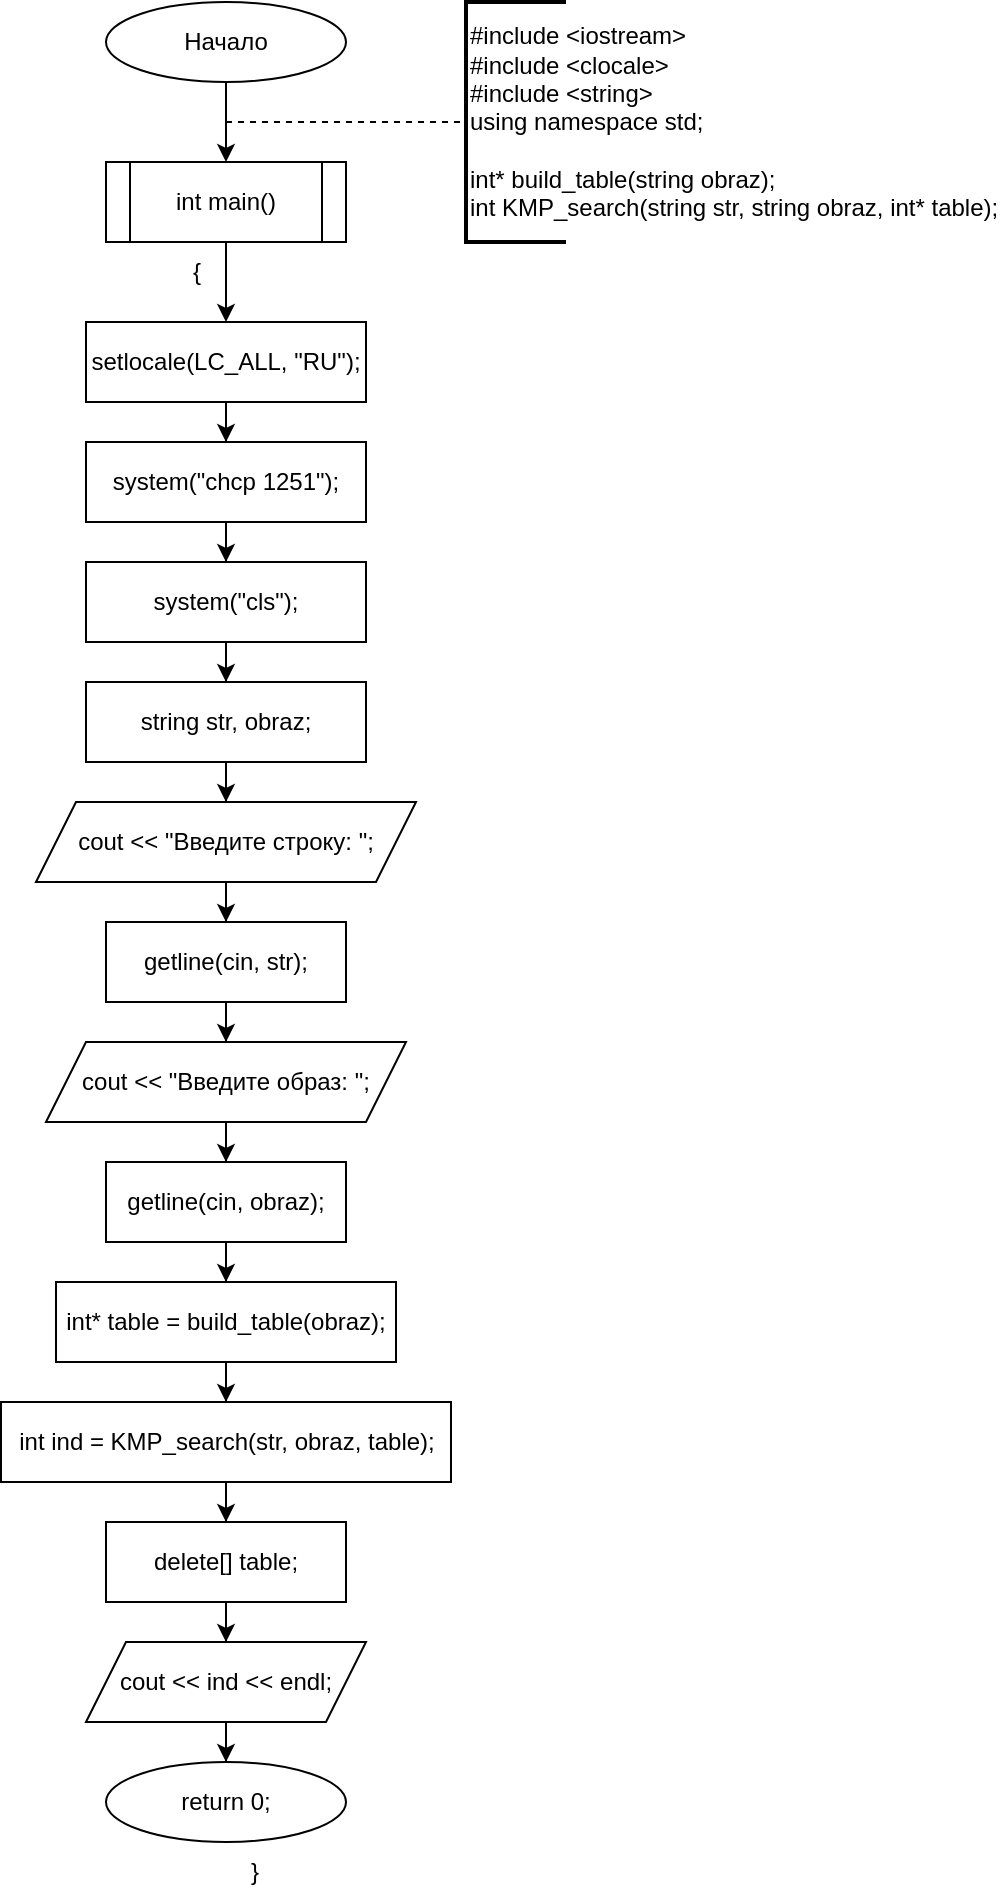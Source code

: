<mxfile version="25.0.2" pages="3">
  <diagram name="main" id="Fi0VqpX_wtVSKBghQ9A4">
    <mxGraphModel dx="1290" dy="717" grid="1" gridSize="10" guides="1" tooltips="1" connect="1" arrows="1" fold="1" page="1" pageScale="1" pageWidth="827" pageHeight="1169" math="0" shadow="0">
      <root>
        <mxCell id="0" />
        <mxCell id="1" parent="0" />
        <mxCell id="B6GJMlLM4s9sf8NHCPqx-1" value="" style="edgeStyle=orthogonalEdgeStyle;rounded=0;orthogonalLoop=1;jettySize=auto;html=1;" edge="1" parent="1" source="B6GJMlLM4s9sf8NHCPqx-2" target="B6GJMlLM4s9sf8NHCPqx-4">
          <mxGeometry relative="1" as="geometry" />
        </mxCell>
        <mxCell id="B6GJMlLM4s9sf8NHCPqx-2" value="Начало" style="ellipse;whiteSpace=wrap;html=1;" vertex="1" parent="1">
          <mxGeometry x="340" y="40" width="120" height="40" as="geometry" />
        </mxCell>
        <mxCell id="B6GJMlLM4s9sf8NHCPqx-3" value="" style="edgeStyle=orthogonalEdgeStyle;rounded=0;orthogonalLoop=1;jettySize=auto;html=1;" edge="1" parent="1" source="B6GJMlLM4s9sf8NHCPqx-4" target="B6GJMlLM4s9sf8NHCPqx-8">
          <mxGeometry relative="1" as="geometry" />
        </mxCell>
        <mxCell id="B6GJMlLM4s9sf8NHCPqx-4" value="int main()" style="shape=process;whiteSpace=wrap;html=1;backgroundOutline=1;" vertex="1" parent="1">
          <mxGeometry x="340" y="120" width="120" height="40" as="geometry" />
        </mxCell>
        <mxCell id="B6GJMlLM4s9sf8NHCPqx-5" value="" style="endArrow=none;dashed=1;html=1;rounded=0;" edge="1" parent="1" target="B6GJMlLM4s9sf8NHCPqx-6">
          <mxGeometry width="50" height="50" relative="1" as="geometry">
            <mxPoint x="400" y="100" as="sourcePoint" />
            <mxPoint x="520" y="100" as="targetPoint" />
          </mxGeometry>
        </mxCell>
        <mxCell id="B6GJMlLM4s9sf8NHCPqx-6" value="&lt;div&gt;#include &amp;lt;iostream&amp;gt;&lt;/div&gt;&lt;div&gt;#include &amp;lt;clocale&amp;gt;&lt;/div&gt;&lt;div&gt;#include &amp;lt;string&amp;gt;&lt;/div&gt;&lt;div&gt;using namespace std;&lt;/div&gt;&lt;div&gt;&lt;br&gt;&lt;/div&gt;&lt;div&gt;int* build_table(string obraz);&lt;/div&gt;&lt;div&gt;int KMP_search(string str, string obraz, int* table);&lt;/div&gt;" style="strokeWidth=2;html=1;shape=mxgraph.flowchart.annotation_1;align=left;pointerEvents=1;" vertex="1" parent="1">
          <mxGeometry x="520" y="40" width="50" height="120" as="geometry" />
        </mxCell>
        <mxCell id="B6GJMlLM4s9sf8NHCPqx-7" value="" style="edgeStyle=orthogonalEdgeStyle;rounded=0;orthogonalLoop=1;jettySize=auto;html=1;" edge="1" parent="1" source="B6GJMlLM4s9sf8NHCPqx-8" target="B6GJMlLM4s9sf8NHCPqx-11">
          <mxGeometry relative="1" as="geometry" />
        </mxCell>
        <mxCell id="B6GJMlLM4s9sf8NHCPqx-8" value="setlocale(LC_ALL, &quot;RU&quot;);" style="whiteSpace=wrap;html=1;" vertex="1" parent="1">
          <mxGeometry x="330" y="200" width="140" height="40" as="geometry" />
        </mxCell>
        <mxCell id="B6GJMlLM4s9sf8NHCPqx-9" value="{" style="text;html=1;align=center;verticalAlign=middle;resizable=0;points=[];autosize=1;strokeColor=none;fillColor=none;" vertex="1" parent="1">
          <mxGeometry x="370" y="160" width="30" height="30" as="geometry" />
        </mxCell>
        <mxCell id="B6GJMlLM4s9sf8NHCPqx-10" value="" style="edgeStyle=orthogonalEdgeStyle;rounded=0;orthogonalLoop=1;jettySize=auto;html=1;" edge="1" parent="1" source="B6GJMlLM4s9sf8NHCPqx-11" target="B6GJMlLM4s9sf8NHCPqx-13">
          <mxGeometry relative="1" as="geometry" />
        </mxCell>
        <mxCell id="B6GJMlLM4s9sf8NHCPqx-11" value="system(&quot;chcp 1251&quot;);" style="whiteSpace=wrap;html=1;" vertex="1" parent="1">
          <mxGeometry x="330" y="260" width="140" height="40" as="geometry" />
        </mxCell>
        <mxCell id="B6GJMlLM4s9sf8NHCPqx-12" value="" style="edgeStyle=orthogonalEdgeStyle;rounded=0;orthogonalLoop=1;jettySize=auto;html=1;" edge="1" parent="1" source="B6GJMlLM4s9sf8NHCPqx-13" target="B6GJMlLM4s9sf8NHCPqx-15">
          <mxGeometry relative="1" as="geometry" />
        </mxCell>
        <mxCell id="B6GJMlLM4s9sf8NHCPqx-13" value="system(&quot;cls&quot;);" style="whiteSpace=wrap;html=1;" vertex="1" parent="1">
          <mxGeometry x="330" y="320" width="140" height="40" as="geometry" />
        </mxCell>
        <mxCell id="B6GJMlLM4s9sf8NHCPqx-14" value="" style="edgeStyle=orthogonalEdgeStyle;rounded=0;orthogonalLoop=1;jettySize=auto;html=1;" edge="1" parent="1" source="B6GJMlLM4s9sf8NHCPqx-15" target="B6GJMlLM4s9sf8NHCPqx-17">
          <mxGeometry relative="1" as="geometry" />
        </mxCell>
        <mxCell id="B6GJMlLM4s9sf8NHCPqx-15" value="string str, obraz;" style="whiteSpace=wrap;html=1;" vertex="1" parent="1">
          <mxGeometry x="330" y="380" width="140" height="40" as="geometry" />
        </mxCell>
        <mxCell id="B6GJMlLM4s9sf8NHCPqx-16" value="" style="edgeStyle=orthogonalEdgeStyle;rounded=0;orthogonalLoop=1;jettySize=auto;html=1;" edge="1" parent="1" source="B6GJMlLM4s9sf8NHCPqx-17" target="B6GJMlLM4s9sf8NHCPqx-19">
          <mxGeometry relative="1" as="geometry" />
        </mxCell>
        <mxCell id="B6GJMlLM4s9sf8NHCPqx-17" value="cout &amp;lt;&amp;lt; &quot;Введите строку: &quot;;" style="shape=parallelogram;perimeter=parallelogramPerimeter;whiteSpace=wrap;html=1;fixedSize=1;" vertex="1" parent="1">
          <mxGeometry x="305" y="440" width="190" height="40" as="geometry" />
        </mxCell>
        <mxCell id="B6GJMlLM4s9sf8NHCPqx-18" value="" style="edgeStyle=orthogonalEdgeStyle;rounded=0;orthogonalLoop=1;jettySize=auto;html=1;" edge="1" parent="1" source="B6GJMlLM4s9sf8NHCPqx-19" target="B6GJMlLM4s9sf8NHCPqx-21">
          <mxGeometry relative="1" as="geometry" />
        </mxCell>
        <mxCell id="B6GJMlLM4s9sf8NHCPqx-19" value="getline(cin, str);" style="whiteSpace=wrap;html=1;" vertex="1" parent="1">
          <mxGeometry x="340" y="500" width="120" height="40" as="geometry" />
        </mxCell>
        <mxCell id="B6GJMlLM4s9sf8NHCPqx-20" value="" style="edgeStyle=orthogonalEdgeStyle;rounded=0;orthogonalLoop=1;jettySize=auto;html=1;" edge="1" parent="1" source="B6GJMlLM4s9sf8NHCPqx-21" target="B6GJMlLM4s9sf8NHCPqx-23">
          <mxGeometry relative="1" as="geometry" />
        </mxCell>
        <mxCell id="B6GJMlLM4s9sf8NHCPqx-21" value="cout &amp;lt;&amp;lt; &quot;Введите образ: &quot;;" style="shape=parallelogram;perimeter=parallelogramPerimeter;whiteSpace=wrap;html=1;fixedSize=1;" vertex="1" parent="1">
          <mxGeometry x="310" y="560" width="180" height="40" as="geometry" />
        </mxCell>
        <mxCell id="B6GJMlLM4s9sf8NHCPqx-22" value="" style="edgeStyle=orthogonalEdgeStyle;rounded=0;orthogonalLoop=1;jettySize=auto;html=1;" edge="1" parent="1" source="B6GJMlLM4s9sf8NHCPqx-23" target="B6GJMlLM4s9sf8NHCPqx-25">
          <mxGeometry relative="1" as="geometry" />
        </mxCell>
        <mxCell id="B6GJMlLM4s9sf8NHCPqx-23" value="getline(cin, obraz);" style="whiteSpace=wrap;html=1;" vertex="1" parent="1">
          <mxGeometry x="340" y="620" width="120" height="40" as="geometry" />
        </mxCell>
        <mxCell id="B6GJMlLM4s9sf8NHCPqx-24" value="" style="edgeStyle=orthogonalEdgeStyle;rounded=0;orthogonalLoop=1;jettySize=auto;html=1;" edge="1" parent="1" source="B6GJMlLM4s9sf8NHCPqx-25" target="B6GJMlLM4s9sf8NHCPqx-27">
          <mxGeometry relative="1" as="geometry" />
        </mxCell>
        <mxCell id="B6GJMlLM4s9sf8NHCPqx-25" value="int* table = build_table(obraz);" style="whiteSpace=wrap;html=1;" vertex="1" parent="1">
          <mxGeometry x="315" y="680" width="170" height="40" as="geometry" />
        </mxCell>
        <mxCell id="B6GJMlLM4s9sf8NHCPqx-31" value="" style="edgeStyle=orthogonalEdgeStyle;rounded=0;orthogonalLoop=1;jettySize=auto;html=1;" edge="1" parent="1" source="B6GJMlLM4s9sf8NHCPqx-27" target="B6GJMlLM4s9sf8NHCPqx-30">
          <mxGeometry relative="1" as="geometry" />
        </mxCell>
        <mxCell id="B6GJMlLM4s9sf8NHCPqx-27" value="int ind = KMP_search(str, obraz, table);" style="whiteSpace=wrap;html=1;" vertex="1" parent="1">
          <mxGeometry x="287.5" y="740" width="225" height="40" as="geometry" />
        </mxCell>
        <mxCell id="B6GJMlLM4s9sf8NHCPqx-28" value="return 0;" style="ellipse;whiteSpace=wrap;html=1;" vertex="1" parent="1">
          <mxGeometry x="340" y="920" width="120" height="40" as="geometry" />
        </mxCell>
        <mxCell id="B6GJMlLM4s9sf8NHCPqx-29" value="}" style="text;html=1;align=center;verticalAlign=middle;resizable=0;points=[];autosize=1;strokeColor=none;fillColor=none;" vertex="1" parent="1">
          <mxGeometry x="399" y="960" width="30" height="30" as="geometry" />
        </mxCell>
        <mxCell id="B6GJMlLM4s9sf8NHCPqx-35" value="" style="edgeStyle=orthogonalEdgeStyle;rounded=0;orthogonalLoop=1;jettySize=auto;html=1;" edge="1" parent="1" source="B6GJMlLM4s9sf8NHCPqx-30" target="B6GJMlLM4s9sf8NHCPqx-34">
          <mxGeometry relative="1" as="geometry" />
        </mxCell>
        <mxCell id="B6GJMlLM4s9sf8NHCPqx-30" value="delete[] table;" style="whiteSpace=wrap;html=1;" vertex="1" parent="1">
          <mxGeometry x="340" y="800" width="120" height="40" as="geometry" />
        </mxCell>
        <mxCell id="B6GJMlLM4s9sf8NHCPqx-36" style="edgeStyle=orthogonalEdgeStyle;rounded=0;orthogonalLoop=1;jettySize=auto;html=1;entryX=0.5;entryY=0;entryDx=0;entryDy=0;" edge="1" parent="1" source="B6GJMlLM4s9sf8NHCPqx-34" target="B6GJMlLM4s9sf8NHCPqx-28">
          <mxGeometry relative="1" as="geometry" />
        </mxCell>
        <mxCell id="B6GJMlLM4s9sf8NHCPqx-34" value="cout &amp;lt;&amp;lt; ind &amp;lt;&amp;lt; endl;" style="shape=parallelogram;perimeter=parallelogramPerimeter;whiteSpace=wrap;html=1;fixedSize=1;" vertex="1" parent="1">
          <mxGeometry x="330" y="860" width="140" height="40" as="geometry" />
        </mxCell>
      </root>
    </mxGraphModel>
  </diagram>
  <diagram id="B_tqc34gvIMwEj1__bjT" name="build_table">
    <mxGraphModel dx="1613" dy="896" grid="1" gridSize="10" guides="1" tooltips="1" connect="1" arrows="1" fold="1" page="1" pageScale="1" pageWidth="827" pageHeight="1169" math="0" shadow="0">
      <root>
        <mxCell id="0" />
        <mxCell id="1" parent="0" />
        <mxCell id="Mpwm9PMHr2N7HYo2Txoh-4" value="" style="edgeStyle=orthogonalEdgeStyle;rounded=0;orthogonalLoop=1;jettySize=auto;html=1;" edge="1" parent="1" source="Mpwm9PMHr2N7HYo2Txoh-2" target="Mpwm9PMHr2N7HYo2Txoh-3">
          <mxGeometry relative="1" as="geometry" />
        </mxCell>
        <mxCell id="Mpwm9PMHr2N7HYo2Txoh-2" value="int* build_table(string obraz)" style="shape=process;whiteSpace=wrap;html=1;backgroundOutline=1;size=0.053;" vertex="1" parent="1">
          <mxGeometry x="310" y="40" width="180" height="40" as="geometry" />
        </mxCell>
        <mxCell id="Mpwm9PMHr2N7HYo2Txoh-7" value="" style="edgeStyle=orthogonalEdgeStyle;rounded=0;orthogonalLoop=1;jettySize=auto;html=1;" edge="1" parent="1" source="Mpwm9PMHr2N7HYo2Txoh-3" target="Mpwm9PMHr2N7HYo2Txoh-6">
          <mxGeometry relative="1" as="geometry" />
        </mxCell>
        <mxCell id="Mpwm9PMHr2N7HYo2Txoh-3" value="int* table = new int[obraz.length()] {};" style="whiteSpace=wrap;html=1;" vertex="1" parent="1">
          <mxGeometry x="300" y="120" width="200" height="40" as="geometry" />
        </mxCell>
        <mxCell id="Mpwm9PMHr2N7HYo2Txoh-5" value="{" style="text;html=1;align=center;verticalAlign=middle;resizable=0;points=[];autosize=1;strokeColor=none;fillColor=none;" vertex="1" parent="1">
          <mxGeometry x="370" y="80" width="30" height="30" as="geometry" />
        </mxCell>
        <mxCell id="Mpwm9PMHr2N7HYo2Txoh-9" value="" style="edgeStyle=orthogonalEdgeStyle;rounded=0;orthogonalLoop=1;jettySize=auto;html=1;" edge="1" parent="1" source="Mpwm9PMHr2N7HYo2Txoh-6" target="Mpwm9PMHr2N7HYo2Txoh-8">
          <mxGeometry relative="1" as="geometry" />
        </mxCell>
        <mxCell id="Mpwm9PMHr2N7HYo2Txoh-6" value="int j = 0, i = 1;" style="whiteSpace=wrap;html=1;" vertex="1" parent="1">
          <mxGeometry x="340" y="180" width="120" height="40" as="geometry" />
        </mxCell>
        <mxCell id="Mpwm9PMHr2N7HYo2Txoh-13" value="" style="edgeStyle=orthogonalEdgeStyle;rounded=0;orthogonalLoop=1;jettySize=auto;html=1;" edge="1" parent="1" source="Mpwm9PMHr2N7HYo2Txoh-8" target="Mpwm9PMHr2N7HYo2Txoh-12">
          <mxGeometry relative="1" as="geometry" />
        </mxCell>
        <mxCell id="rk4OSZv1v2mqS5GSK8d5-2" style="edgeStyle=orthogonalEdgeStyle;rounded=0;orthogonalLoop=1;jettySize=auto;html=1;entryX=0.5;entryY=0;entryDx=0;entryDy=0;" edge="1" parent="1" source="Mpwm9PMHr2N7HYo2Txoh-8" target="rk4OSZv1v2mqS5GSK8d5-1">
          <mxGeometry relative="1" as="geometry" />
        </mxCell>
        <mxCell id="Mpwm9PMHr2N7HYo2Txoh-8" value="while (i &amp;lt; obraz.length())" style="rhombus;whiteSpace=wrap;html=1;" vertex="1" parent="1">
          <mxGeometry x="305" y="260" width="190" height="40" as="geometry" />
        </mxCell>
        <mxCell id="Mpwm9PMHr2N7HYo2Txoh-16" value="" style="edgeStyle=orthogonalEdgeStyle;rounded=0;orthogonalLoop=1;jettySize=auto;html=1;" edge="1" parent="1" source="Mpwm9PMHr2N7HYo2Txoh-12" target="Mpwm9PMHr2N7HYo2Txoh-15">
          <mxGeometry relative="1" as="geometry" />
        </mxCell>
        <mxCell id="Mpwm9PMHr2N7HYo2Txoh-23" value="" style="edgeStyle=orthogonalEdgeStyle;rounded=0;orthogonalLoop=1;jettySize=auto;html=1;" edge="1" parent="1" source="Mpwm9PMHr2N7HYo2Txoh-12" target="Mpwm9PMHr2N7HYo2Txoh-22">
          <mxGeometry relative="1" as="geometry">
            <Array as="points">
              <mxPoint x="640" y="360" />
            </Array>
          </mxGeometry>
        </mxCell>
        <mxCell id="Mpwm9PMHr2N7HYo2Txoh-12" value="if (obraz[j] == obraz[i])" style="rhombus;whiteSpace=wrap;html=1;" vertex="1" parent="1">
          <mxGeometry x="305" y="340" width="190" height="40" as="geometry" />
        </mxCell>
        <mxCell id="Mpwm9PMHr2N7HYo2Txoh-14" value="1" style="text;html=1;align=center;verticalAlign=middle;resizable=0;points=[];autosize=1;strokeColor=none;fillColor=none;" vertex="1" parent="1">
          <mxGeometry x="400" y="310" width="30" height="30" as="geometry" />
        </mxCell>
        <mxCell id="Mpwm9PMHr2N7HYo2Txoh-18" value="" style="edgeStyle=orthogonalEdgeStyle;rounded=0;orthogonalLoop=1;jettySize=auto;html=1;" edge="1" parent="1" source="Mpwm9PMHr2N7HYo2Txoh-15" target="Mpwm9PMHr2N7HYo2Txoh-17">
          <mxGeometry relative="1" as="geometry" />
        </mxCell>
        <mxCell id="Mpwm9PMHr2N7HYo2Txoh-15" value="table[i] = j + 1;" style="whiteSpace=wrap;html=1;" vertex="1" parent="1">
          <mxGeometry x="140" y="400" width="120" height="40" as="geometry" />
        </mxCell>
        <mxCell id="Mpwm9PMHr2N7HYo2Txoh-20" value="" style="edgeStyle=orthogonalEdgeStyle;rounded=0;orthogonalLoop=1;jettySize=auto;html=1;" edge="1" parent="1" source="Mpwm9PMHr2N7HYo2Txoh-17" target="Mpwm9PMHr2N7HYo2Txoh-19">
          <mxGeometry relative="1" as="geometry" />
        </mxCell>
        <mxCell id="Mpwm9PMHr2N7HYo2Txoh-17" value="i++;" style="whiteSpace=wrap;html=1;" vertex="1" parent="1">
          <mxGeometry x="140" y="460" width="120" height="40" as="geometry" />
        </mxCell>
        <mxCell id="Mpwm9PMHr2N7HYo2Txoh-37" style="edgeStyle=orthogonalEdgeStyle;rounded=0;orthogonalLoop=1;jettySize=auto;html=1;" edge="1" parent="1" source="Mpwm9PMHr2N7HYo2Txoh-19">
          <mxGeometry relative="1" as="geometry">
            <mxPoint x="400" y="640" as="targetPoint" />
            <Array as="points">
              <mxPoint x="200" y="640" />
            </Array>
          </mxGeometry>
        </mxCell>
        <mxCell id="Mpwm9PMHr2N7HYo2Txoh-19" value="j++;" style="whiteSpace=wrap;html=1;" vertex="1" parent="1">
          <mxGeometry x="140" y="520" width="120" height="40" as="geometry" />
        </mxCell>
        <mxCell id="Mpwm9PMHr2N7HYo2Txoh-21" value="1" style="text;html=1;align=center;verticalAlign=middle;resizable=0;points=[];autosize=1;strokeColor=none;fillColor=none;" vertex="1" parent="1">
          <mxGeometry x="200" y="328" width="30" height="30" as="geometry" />
        </mxCell>
        <mxCell id="Mpwm9PMHr2N7HYo2Txoh-26" value="" style="edgeStyle=orthogonalEdgeStyle;rounded=0;orthogonalLoop=1;jettySize=auto;html=1;exitX=0;exitY=0.5;exitDx=0;exitDy=0;" edge="1" parent="1" source="Mpwm9PMHr2N7HYo2Txoh-22" target="Mpwm9PMHr2N7HYo2Txoh-25">
          <mxGeometry relative="1" as="geometry" />
        </mxCell>
        <mxCell id="Mpwm9PMHr2N7HYo2Txoh-30" value="" style="edgeStyle=orthogonalEdgeStyle;rounded=0;orthogonalLoop=1;jettySize=auto;html=1;" edge="1" parent="1" source="Mpwm9PMHr2N7HYo2Txoh-22" target="Mpwm9PMHr2N7HYo2Txoh-29">
          <mxGeometry relative="1" as="geometry">
            <Array as="points">
              <mxPoint x="760" y="420" />
            </Array>
          </mxGeometry>
        </mxCell>
        <mxCell id="Mpwm9PMHr2N7HYo2Txoh-22" value="if (j == 0)" style="rhombus;whiteSpace=wrap;html=1;" vertex="1" parent="1">
          <mxGeometry x="570" y="400" width="140" height="40" as="geometry" />
        </mxCell>
        <mxCell id="Mpwm9PMHr2N7HYo2Txoh-24" value="{" style="text;html=1;align=center;verticalAlign=middle;resizable=0;points=[];autosize=1;strokeColor=none;fillColor=none;" vertex="1" parent="1">
          <mxGeometry x="175" y="358" width="30" height="30" as="geometry" />
        </mxCell>
        <mxCell id="Mpwm9PMHr2N7HYo2Txoh-28" value="" style="edgeStyle=orthogonalEdgeStyle;rounded=0;orthogonalLoop=1;jettySize=auto;html=1;" edge="1" parent="1" source="Mpwm9PMHr2N7HYo2Txoh-25" target="Mpwm9PMHr2N7HYo2Txoh-27">
          <mxGeometry relative="1" as="geometry" />
        </mxCell>
        <mxCell id="Mpwm9PMHr2N7HYo2Txoh-25" value="table[i] = 0;" style="whiteSpace=wrap;html=1;" vertex="1" parent="1">
          <mxGeometry x="460" y="460" width="120" height="40" as="geometry" />
        </mxCell>
        <mxCell id="Mpwm9PMHr2N7HYo2Txoh-31" style="edgeStyle=orthogonalEdgeStyle;rounded=0;orthogonalLoop=1;jettySize=auto;html=1;" edge="1" parent="1" source="Mpwm9PMHr2N7HYo2Txoh-27">
          <mxGeometry relative="1" as="geometry">
            <mxPoint x="640" y="600" as="targetPoint" />
            <Array as="points">
              <mxPoint x="520" y="600" />
            </Array>
          </mxGeometry>
        </mxCell>
        <mxCell id="Mpwm9PMHr2N7HYo2Txoh-27" value="i++;" style="whiteSpace=wrap;html=1;" vertex="1" parent="1">
          <mxGeometry x="460" y="520" width="120" height="40" as="geometry" />
        </mxCell>
        <mxCell id="Mpwm9PMHr2N7HYo2Txoh-36" style="edgeStyle=orthogonalEdgeStyle;rounded=0;orthogonalLoop=1;jettySize=auto;html=1;" edge="1" parent="1" source="Mpwm9PMHr2N7HYo2Txoh-29">
          <mxGeometry relative="1" as="geometry">
            <mxPoint x="640" y="600" as="targetPoint" />
            <Array as="points">
              <mxPoint x="760" y="600" />
            </Array>
          </mxGeometry>
        </mxCell>
        <mxCell id="Mpwm9PMHr2N7HYo2Txoh-29" value="j = table[j - 1];" style="whiteSpace=wrap;html=1;" vertex="1" parent="1">
          <mxGeometry x="700" y="460" width="120" height="40" as="geometry" />
        </mxCell>
        <mxCell id="Mpwm9PMHr2N7HYo2Txoh-32" value="1" style="text;html=1;align=center;verticalAlign=middle;resizable=0;points=[];autosize=1;strokeColor=none;fillColor=none;" vertex="1" parent="1">
          <mxGeometry x="515" y="398" width="30" height="30" as="geometry" />
        </mxCell>
        <mxCell id="Mpwm9PMHr2N7HYo2Txoh-33" value="0" style="text;html=1;align=center;verticalAlign=middle;resizable=0;points=[];autosize=1;strokeColor=none;fillColor=none;" vertex="1" parent="1">
          <mxGeometry x="735" y="398" width="30" height="30" as="geometry" />
        </mxCell>
        <mxCell id="Mpwm9PMHr2N7HYo2Txoh-34" value="{" style="text;html=1;align=center;verticalAlign=middle;resizable=0;points=[];autosize=1;strokeColor=none;fillColor=none;" vertex="1" parent="1">
          <mxGeometry x="495" y="420" width="30" height="30" as="geometry" />
        </mxCell>
        <mxCell id="Mpwm9PMHr2N7HYo2Txoh-35" value="}" style="text;html=1;align=center;verticalAlign=middle;resizable=0;points=[];autosize=1;strokeColor=none;fillColor=none;" vertex="1" parent="1">
          <mxGeometry x="515" y="560" width="30" height="30" as="geometry" />
        </mxCell>
        <mxCell id="Mpwm9PMHr2N7HYo2Txoh-38" value="" style="endArrow=classic;html=1;rounded=0;" edge="1" parent="1">
          <mxGeometry width="50" height="50" relative="1" as="geometry">
            <mxPoint x="640" y="600" as="sourcePoint" />
            <mxPoint x="400" y="640" as="targetPoint" />
            <Array as="points">
              <mxPoint x="640" y="640" />
            </Array>
          </mxGeometry>
        </mxCell>
        <mxCell id="Mpwm9PMHr2N7HYo2Txoh-39" value="" style="endArrow=classic;html=1;rounded=0;" edge="1" parent="1">
          <mxGeometry width="50" height="50" relative="1" as="geometry">
            <mxPoint x="400" y="640" as="sourcePoint" />
            <mxPoint x="400" y="240" as="targetPoint" />
            <Array as="points">
              <mxPoint x="400" y="660" />
              <mxPoint x="100" y="660" />
              <mxPoint x="100" y="450" />
              <mxPoint x="100" y="240" />
            </Array>
          </mxGeometry>
        </mxCell>
        <mxCell id="Mpwm9PMHr2N7HYo2Txoh-40" value="}" style="text;html=1;align=center;verticalAlign=middle;resizable=0;points=[];autosize=1;strokeColor=none;fillColor=none;" vertex="1" parent="1">
          <mxGeometry x="195" y="558" width="30" height="30" as="geometry" />
        </mxCell>
        <mxCell id="Mpwm9PMHr2N7HYo2Txoh-41" value="0" style="text;html=1;align=center;verticalAlign=middle;resizable=0;points=[];autosize=1;strokeColor=none;fillColor=none;" vertex="1" parent="1">
          <mxGeometry x="615" y="338" width="30" height="30" as="geometry" />
        </mxCell>
        <mxCell id="rk4OSZv1v2mqS5GSK8d5-1" value="return table;" style="ellipse;whiteSpace=wrap;html=1;" vertex="1" parent="1">
          <mxGeometry x="680" y="300" width="120" height="40" as="geometry" />
        </mxCell>
        <mxCell id="rk4OSZv1v2mqS5GSK8d5-3" value="}" style="text;html=1;align=center;verticalAlign=middle;resizable=0;points=[];autosize=1;strokeColor=none;fillColor=none;" vertex="1" parent="1">
          <mxGeometry x="735" y="338" width="30" height="30" as="geometry" />
        </mxCell>
        <mxCell id="rk4OSZv1v2mqS5GSK8d5-4" value="0" style="text;html=1;align=center;verticalAlign=middle;resizable=0;points=[];autosize=1;strokeColor=none;fillColor=none;" vertex="1" parent="1">
          <mxGeometry x="715" y="258" width="30" height="30" as="geometry" />
        </mxCell>
      </root>
    </mxGraphModel>
  </diagram>
  <diagram id="UiQL5f2IlTZ6C8LY8VyT" name="KMP_search">
    <mxGraphModel dx="2812" dy="1103" grid="1" gridSize="10" guides="1" tooltips="1" connect="1" arrows="1" fold="1" page="1" pageScale="1" pageWidth="827" pageHeight="1169" math="0" shadow="0">
      <root>
        <mxCell id="0" />
        <mxCell id="1" parent="0" />
        <mxCell id="l55PyPrUBIy3urybR12D-3" value="" style="edgeStyle=orthogonalEdgeStyle;rounded=0;orthogonalLoop=1;jettySize=auto;html=1;" edge="1" parent="1" source="l55PyPrUBIy3urybR12D-1" target="l55PyPrUBIy3urybR12D-2">
          <mxGeometry relative="1" as="geometry" />
        </mxCell>
        <mxCell id="l55PyPrUBIy3urybR12D-1" value="int KMP_search(string str, string obraz, int* table)" style="shape=process;whiteSpace=wrap;html=1;backgroundOutline=1;size=0.034;" vertex="1" parent="1">
          <mxGeometry x="250" y="40" width="300" height="40" as="geometry" />
        </mxCell>
        <mxCell id="l55PyPrUBIy3urybR12D-6" value="" style="edgeStyle=orthogonalEdgeStyle;rounded=0;orthogonalLoop=1;jettySize=auto;html=1;" edge="1" parent="1" source="l55PyPrUBIy3urybR12D-2" target="l55PyPrUBIy3urybR12D-5">
          <mxGeometry relative="1" as="geometry" />
        </mxCell>
        <mxCell id="l55PyPrUBIy3urybR12D-2" value="int k = 0, l = 0;" style="whiteSpace=wrap;html=1;" vertex="1" parent="1">
          <mxGeometry x="340" y="120" width="120" height="40" as="geometry" />
        </mxCell>
        <mxCell id="l55PyPrUBIy3urybR12D-4" value="{" style="text;html=1;align=center;verticalAlign=middle;resizable=0;points=[];autosize=1;strokeColor=none;fillColor=none;" vertex="1" parent="1">
          <mxGeometry x="370" y="80" width="30" height="30" as="geometry" />
        </mxCell>
        <mxCell id="1oA2tvBGzxrc4O0bQGeC-27" style="edgeStyle=orthogonalEdgeStyle;rounded=0;orthogonalLoop=1;jettySize=auto;html=1;entryX=0.5;entryY=0;entryDx=0;entryDy=0;" edge="1" parent="1" source="l55PyPrUBIy3urybR12D-5" target="1oA2tvBGzxrc4O0bQGeC-3">
          <mxGeometry relative="1" as="geometry" />
        </mxCell>
        <mxCell id="Zm4YyeuKAivi2g3zKh7z-2" style="edgeStyle=orthogonalEdgeStyle;rounded=0;orthogonalLoop=1;jettySize=auto;html=1;entryX=0.5;entryY=0;entryDx=0;entryDy=0;" edge="1" parent="1" source="l55PyPrUBIy3urybR12D-5" target="Zm4YyeuKAivi2g3zKh7z-1">
          <mxGeometry relative="1" as="geometry" />
        </mxCell>
        <mxCell id="l55PyPrUBIy3urybR12D-5" value="while (k &amp;lt; str.length())" style="rhombus;whiteSpace=wrap;html=1;" vertex="1" parent="1">
          <mxGeometry x="310" y="200" width="180" height="40" as="geometry" />
        </mxCell>
        <mxCell id="1oA2tvBGzxrc4O0bQGeC-1" value="" style="edgeStyle=orthogonalEdgeStyle;rounded=0;orthogonalLoop=1;jettySize=auto;html=1;" edge="1" parent="1" source="1oA2tvBGzxrc4O0bQGeC-3" target="1oA2tvBGzxrc4O0bQGeC-5">
          <mxGeometry relative="1" as="geometry" />
        </mxCell>
        <mxCell id="1oA2tvBGzxrc4O0bQGeC-2" value="" style="edgeStyle=orthogonalEdgeStyle;rounded=0;orthogonalLoop=1;jettySize=auto;html=1;" edge="1" parent="1" source="1oA2tvBGzxrc4O0bQGeC-3" target="1oA2tvBGzxrc4O0bQGeC-12">
          <mxGeometry relative="1" as="geometry">
            <Array as="points">
              <mxPoint x="640" y="302" />
            </Array>
          </mxGeometry>
        </mxCell>
        <mxCell id="1oA2tvBGzxrc4O0bQGeC-3" value="if (str[k] == obraz[l])" style="rhombus;whiteSpace=wrap;html=1;" vertex="1" parent="1">
          <mxGeometry x="305" y="282" width="190" height="40" as="geometry" />
        </mxCell>
        <mxCell id="1oA2tvBGzxrc4O0bQGeC-4" value="" style="edgeStyle=orthogonalEdgeStyle;rounded=0;orthogonalLoop=1;jettySize=auto;html=1;" edge="1" parent="1" source="1oA2tvBGzxrc4O0bQGeC-5" target="1oA2tvBGzxrc4O0bQGeC-7">
          <mxGeometry relative="1" as="geometry" />
        </mxCell>
        <mxCell id="1oA2tvBGzxrc4O0bQGeC-5" value="k++;" style="whiteSpace=wrap;html=1;" vertex="1" parent="1">
          <mxGeometry x="140" y="342" width="120" height="40" as="geometry" />
        </mxCell>
        <mxCell id="1oA2tvBGzxrc4O0bQGeC-30" value="" style="edgeStyle=orthogonalEdgeStyle;rounded=0;orthogonalLoop=1;jettySize=auto;html=1;" edge="1" parent="1" source="1oA2tvBGzxrc4O0bQGeC-7" target="1oA2tvBGzxrc4O0bQGeC-29">
          <mxGeometry relative="1" as="geometry" />
        </mxCell>
        <mxCell id="1oA2tvBGzxrc4O0bQGeC-7" value="l++;" style="whiteSpace=wrap;html=1;" vertex="1" parent="1">
          <mxGeometry x="140" y="402" width="120" height="40" as="geometry" />
        </mxCell>
        <mxCell id="1oA2tvBGzxrc4O0bQGeC-9" value="1" style="text;html=1;align=center;verticalAlign=middle;resizable=0;points=[];autosize=1;strokeColor=none;fillColor=none;" vertex="1" parent="1">
          <mxGeometry x="200" y="270" width="30" height="30" as="geometry" />
        </mxCell>
        <mxCell id="1oA2tvBGzxrc4O0bQGeC-10" value="" style="edgeStyle=orthogonalEdgeStyle;rounded=0;orthogonalLoop=1;jettySize=auto;html=1;exitX=0;exitY=0.5;exitDx=0;exitDy=0;" edge="1" parent="1" source="1oA2tvBGzxrc4O0bQGeC-12" target="1oA2tvBGzxrc4O0bQGeC-15">
          <mxGeometry relative="1" as="geometry" />
        </mxCell>
        <mxCell id="1oA2tvBGzxrc4O0bQGeC-11" value="" style="edgeStyle=orthogonalEdgeStyle;rounded=0;orthogonalLoop=1;jettySize=auto;html=1;" edge="1" parent="1" source="1oA2tvBGzxrc4O0bQGeC-12" target="1oA2tvBGzxrc4O0bQGeC-19">
          <mxGeometry relative="1" as="geometry">
            <Array as="points">
              <mxPoint x="760" y="362" />
            </Array>
          </mxGeometry>
        </mxCell>
        <mxCell id="1oA2tvBGzxrc4O0bQGeC-12" value="if (l == 0)" style="rhombus;whiteSpace=wrap;html=1;" vertex="1" parent="1">
          <mxGeometry x="570" y="342" width="140" height="40" as="geometry" />
        </mxCell>
        <mxCell id="1oA2tvBGzxrc4O0bQGeC-13" value="{" style="text;html=1;align=center;verticalAlign=middle;resizable=0;points=[];autosize=1;strokeColor=none;fillColor=none;" vertex="1" parent="1">
          <mxGeometry x="175" y="300" width="30" height="30" as="geometry" />
        </mxCell>
        <mxCell id="-N1d7Vhz9R2w4OXryk5L-15" style="edgeStyle=orthogonalEdgeStyle;rounded=0;orthogonalLoop=1;jettySize=auto;html=1;entryX=0.5;entryY=0;entryDx=0;entryDy=0;" edge="1" parent="1" source="1oA2tvBGzxrc4O0bQGeC-15" target="-N1d7Vhz9R2w4OXryk5L-10">
          <mxGeometry relative="1" as="geometry" />
        </mxCell>
        <mxCell id="1oA2tvBGzxrc4O0bQGeC-15" value="k++;" style="whiteSpace=wrap;html=1;" vertex="1" parent="1">
          <mxGeometry x="460" y="402" width="120" height="40" as="geometry" />
        </mxCell>
        <mxCell id="EUTt3JZF-Rmp4cIFazjz-6" style="edgeStyle=orthogonalEdgeStyle;rounded=0;orthogonalLoop=1;jettySize=auto;html=1;" edge="1" parent="1" source="1oA2tvBGzxrc4O0bQGeC-19">
          <mxGeometry relative="1" as="geometry">
            <mxPoint x="640" y="620" as="targetPoint" />
            <Array as="points">
              <mxPoint x="760" y="620" />
            </Array>
          </mxGeometry>
        </mxCell>
        <mxCell id="1oA2tvBGzxrc4O0bQGeC-19" value="l = table[l - 1];" style="whiteSpace=wrap;html=1;" vertex="1" parent="1">
          <mxGeometry x="700" y="402" width="120" height="40" as="geometry" />
        </mxCell>
        <mxCell id="1oA2tvBGzxrc4O0bQGeC-20" value="1" style="text;html=1;align=center;verticalAlign=middle;resizable=0;points=[];autosize=1;strokeColor=none;fillColor=none;" vertex="1" parent="1">
          <mxGeometry x="515" y="340" width="30" height="30" as="geometry" />
        </mxCell>
        <mxCell id="1oA2tvBGzxrc4O0bQGeC-21" value="0" style="text;html=1;align=center;verticalAlign=middle;resizable=0;points=[];autosize=1;strokeColor=none;fillColor=none;" vertex="1" parent="1">
          <mxGeometry x="735" y="340" width="30" height="30" as="geometry" />
        </mxCell>
        <mxCell id="1oA2tvBGzxrc4O0bQGeC-22" value="{" style="text;html=1;align=center;verticalAlign=middle;resizable=0;points=[];autosize=1;strokeColor=none;fillColor=none;" vertex="1" parent="1">
          <mxGeometry x="495" y="362" width="30" height="30" as="geometry" />
        </mxCell>
        <mxCell id="1oA2tvBGzxrc4O0bQGeC-25" value="0" style="text;html=1;align=center;verticalAlign=middle;resizable=0;points=[];autosize=1;strokeColor=none;fillColor=none;" vertex="1" parent="1">
          <mxGeometry x="615" y="280" width="30" height="30" as="geometry" />
        </mxCell>
        <mxCell id="1oA2tvBGzxrc4O0bQGeC-28" value="1" style="text;html=1;align=center;verticalAlign=middle;resizable=0;points=[];autosize=1;strokeColor=none;fillColor=none;" vertex="1" parent="1">
          <mxGeometry x="399" y="250" width="30" height="30" as="geometry" />
        </mxCell>
        <mxCell id="-N1d7Vhz9R2w4OXryk5L-3" style="edgeStyle=orthogonalEdgeStyle;rounded=0;orthogonalLoop=1;jettySize=auto;html=1;entryX=0.5;entryY=0;entryDx=0;entryDy=0;" edge="1" parent="1" source="1oA2tvBGzxrc4O0bQGeC-29" target="-N1d7Vhz9R2w4OXryk5L-1">
          <mxGeometry relative="1" as="geometry">
            <Array as="points">
              <mxPoint x="80" y="480" />
            </Array>
          </mxGeometry>
        </mxCell>
        <mxCell id="-N1d7Vhz9R2w4OXryk5L-6" style="edgeStyle=orthogonalEdgeStyle;rounded=0;orthogonalLoop=1;jettySize=auto;html=1;" edge="1" parent="1" source="1oA2tvBGzxrc4O0bQGeC-29">
          <mxGeometry relative="1" as="geometry">
            <mxPoint x="200" y="580" as="targetPoint" />
            <Array as="points">
              <mxPoint x="310" y="481" />
              <mxPoint x="310" y="580" />
            </Array>
          </mxGeometry>
        </mxCell>
        <mxCell id="1oA2tvBGzxrc4O0bQGeC-29" value="if (l == obraz.length())" style="rhombus;whiteSpace=wrap;html=1;" vertex="1" parent="1">
          <mxGeometry x="110" y="462" width="180" height="38" as="geometry" />
        </mxCell>
        <mxCell id="-N1d7Vhz9R2w4OXryk5L-5" style="edgeStyle=orthogonalEdgeStyle;rounded=0;orthogonalLoop=1;jettySize=auto;html=1;" edge="1" parent="1" source="-N1d7Vhz9R2w4OXryk5L-1">
          <mxGeometry relative="1" as="geometry">
            <mxPoint x="200" y="580" as="targetPoint" />
            <Array as="points">
              <mxPoint x="80" y="580" />
            </Array>
          </mxGeometry>
        </mxCell>
        <mxCell id="-N1d7Vhz9R2w4OXryk5L-1" value="return k - obraz.length();" style="ellipse;whiteSpace=wrap;html=1;" vertex="1" parent="1">
          <mxGeometry x="10" y="520" width="140" height="40" as="geometry" />
        </mxCell>
        <mxCell id="-N1d7Vhz9R2w4OXryk5L-4" value="1" style="text;html=1;align=center;verticalAlign=middle;resizable=0;points=[];autosize=1;strokeColor=none;fillColor=none;" vertex="1" parent="1">
          <mxGeometry x="75" y="458" width="30" height="30" as="geometry" />
        </mxCell>
        <mxCell id="-N1d7Vhz9R2w4OXryk5L-7" value="0" style="text;html=1;align=center;verticalAlign=middle;resizable=0;points=[];autosize=1;strokeColor=none;fillColor=none;" vertex="1" parent="1">
          <mxGeometry x="285" y="458" width="30" height="30" as="geometry" />
        </mxCell>
        <mxCell id="-N1d7Vhz9R2w4OXryk5L-8" style="edgeStyle=orthogonalEdgeStyle;rounded=0;orthogonalLoop=1;jettySize=auto;html=1;entryX=0.5;entryY=0;entryDx=0;entryDy=0;" edge="1" parent="1" source="-N1d7Vhz9R2w4OXryk5L-10">
          <mxGeometry relative="1" as="geometry">
            <Array as="points">
              <mxPoint x="400" y="480" />
            </Array>
            <mxPoint x="400" y="520" as="targetPoint" />
          </mxGeometry>
        </mxCell>
        <mxCell id="-N1d7Vhz9R2w4OXryk5L-9" style="edgeStyle=orthogonalEdgeStyle;rounded=0;orthogonalLoop=1;jettySize=auto;html=1;" edge="1" parent="1" source="-N1d7Vhz9R2w4OXryk5L-10">
          <mxGeometry relative="1" as="geometry">
            <mxPoint x="520" y="580" as="targetPoint" />
            <Array as="points">
              <mxPoint x="630" y="481" />
              <mxPoint x="630" y="580" />
            </Array>
          </mxGeometry>
        </mxCell>
        <mxCell id="-N1d7Vhz9R2w4OXryk5L-10" value="if (k == str.length())" style="rhombus;whiteSpace=wrap;html=1;" vertex="1" parent="1">
          <mxGeometry x="430" y="462" width="180" height="38" as="geometry" />
        </mxCell>
        <mxCell id="-N1d7Vhz9R2w4OXryk5L-11" style="edgeStyle=orthogonalEdgeStyle;rounded=0;orthogonalLoop=1;jettySize=auto;html=1;" edge="1" parent="1">
          <mxGeometry relative="1" as="geometry">
            <mxPoint x="520" y="580" as="targetPoint" />
            <Array as="points">
              <mxPoint x="400" y="580" />
            </Array>
            <mxPoint x="400" y="560" as="sourcePoint" />
          </mxGeometry>
        </mxCell>
        <mxCell id="-N1d7Vhz9R2w4OXryk5L-13" value="1" style="text;html=1;align=center;verticalAlign=middle;resizable=0;points=[];autosize=1;strokeColor=none;fillColor=none;" vertex="1" parent="1">
          <mxGeometry x="395" y="458" width="30" height="30" as="geometry" />
        </mxCell>
        <mxCell id="-N1d7Vhz9R2w4OXryk5L-14" value="0" style="text;html=1;align=center;verticalAlign=middle;resizable=0;points=[];autosize=1;strokeColor=none;fillColor=none;" vertex="1" parent="1">
          <mxGeometry x="605" y="458" width="30" height="30" as="geometry" />
        </mxCell>
        <mxCell id="EUTt3JZF-Rmp4cIFazjz-1" value="return -1;" style="ellipse;whiteSpace=wrap;html=1;" vertex="1" parent="1">
          <mxGeometry x="340" y="520" width="120" height="40" as="geometry" />
        </mxCell>
        <mxCell id="EUTt3JZF-Rmp4cIFazjz-2" value="" style="endArrow=classic;html=1;rounded=0;" edge="1" parent="1">
          <mxGeometry width="50" height="50" relative="1" as="geometry">
            <mxPoint x="520" y="580" as="sourcePoint" />
            <mxPoint x="640" y="620" as="targetPoint" />
            <Array as="points">
              <mxPoint x="520" y="620" />
            </Array>
          </mxGeometry>
        </mxCell>
        <mxCell id="EUTt3JZF-Rmp4cIFazjz-3" value="}" style="text;html=1;align=center;verticalAlign=middle;resizable=0;points=[];autosize=1;strokeColor=none;fillColor=none;" vertex="1" parent="1">
          <mxGeometry x="515" y="578" width="30" height="30" as="geometry" />
        </mxCell>
        <mxCell id="EUTt3JZF-Rmp4cIFazjz-4" value="" style="endArrow=classic;html=1;rounded=0;" edge="1" parent="1">
          <mxGeometry width="50" height="50" relative="1" as="geometry">
            <mxPoint x="200" y="578" as="sourcePoint" />
            <mxPoint x="400" y="650" as="targetPoint" />
            <Array as="points">
              <mxPoint x="200" y="618" />
              <mxPoint x="200" y="650" />
              <mxPoint x="260" y="650" />
            </Array>
          </mxGeometry>
        </mxCell>
        <mxCell id="EUTt3JZF-Rmp4cIFazjz-5" value="}" style="text;html=1;align=center;verticalAlign=middle;resizable=0;points=[];autosize=1;strokeColor=none;fillColor=none;" vertex="1" parent="1">
          <mxGeometry x="200" y="578" width="30" height="30" as="geometry" />
        </mxCell>
        <mxCell id="EUTt3JZF-Rmp4cIFazjz-7" value="" style="endArrow=classic;html=1;rounded=0;" edge="1" parent="1">
          <mxGeometry width="50" height="50" relative="1" as="geometry">
            <mxPoint x="640" y="620" as="sourcePoint" />
            <mxPoint x="400" y="650" as="targetPoint" />
            <Array as="points">
              <mxPoint x="640" y="650" />
            </Array>
          </mxGeometry>
        </mxCell>
        <mxCell id="EUTt3JZF-Rmp4cIFazjz-9" value="" style="endArrow=classic;html=1;rounded=0;" edge="1" parent="1">
          <mxGeometry width="50" height="50" relative="1" as="geometry">
            <mxPoint x="400" y="650" as="sourcePoint" />
            <mxPoint x="400" y="180" as="targetPoint" />
            <Array as="points">
              <mxPoint x="400" y="680" />
              <mxPoint x="-10" y="680" />
              <mxPoint x="-10" y="570" />
              <mxPoint x="-10" y="180" />
            </Array>
          </mxGeometry>
        </mxCell>
        <mxCell id="Zm4YyeuKAivi2g3zKh7z-1" value="return;" style="ellipse;whiteSpace=wrap;html=1;" vertex="1" parent="1">
          <mxGeometry x="660" y="240" width="120" height="40" as="geometry" />
        </mxCell>
        <mxCell id="Zm4YyeuKAivi2g3zKh7z-3" value="0" style="text;html=1;align=center;verticalAlign=middle;resizable=0;points=[];autosize=1;strokeColor=none;fillColor=none;" vertex="1" parent="1">
          <mxGeometry x="695" y="200" width="30" height="30" as="geometry" />
        </mxCell>
        <mxCell id="Zm4YyeuKAivi2g3zKh7z-4" value="}" style="text;html=1;align=center;verticalAlign=middle;resizable=0;points=[];autosize=1;strokeColor=none;fillColor=none;" vertex="1" parent="1">
          <mxGeometry x="725" y="280" width="30" height="30" as="geometry" />
        </mxCell>
      </root>
    </mxGraphModel>
  </diagram>
</mxfile>
